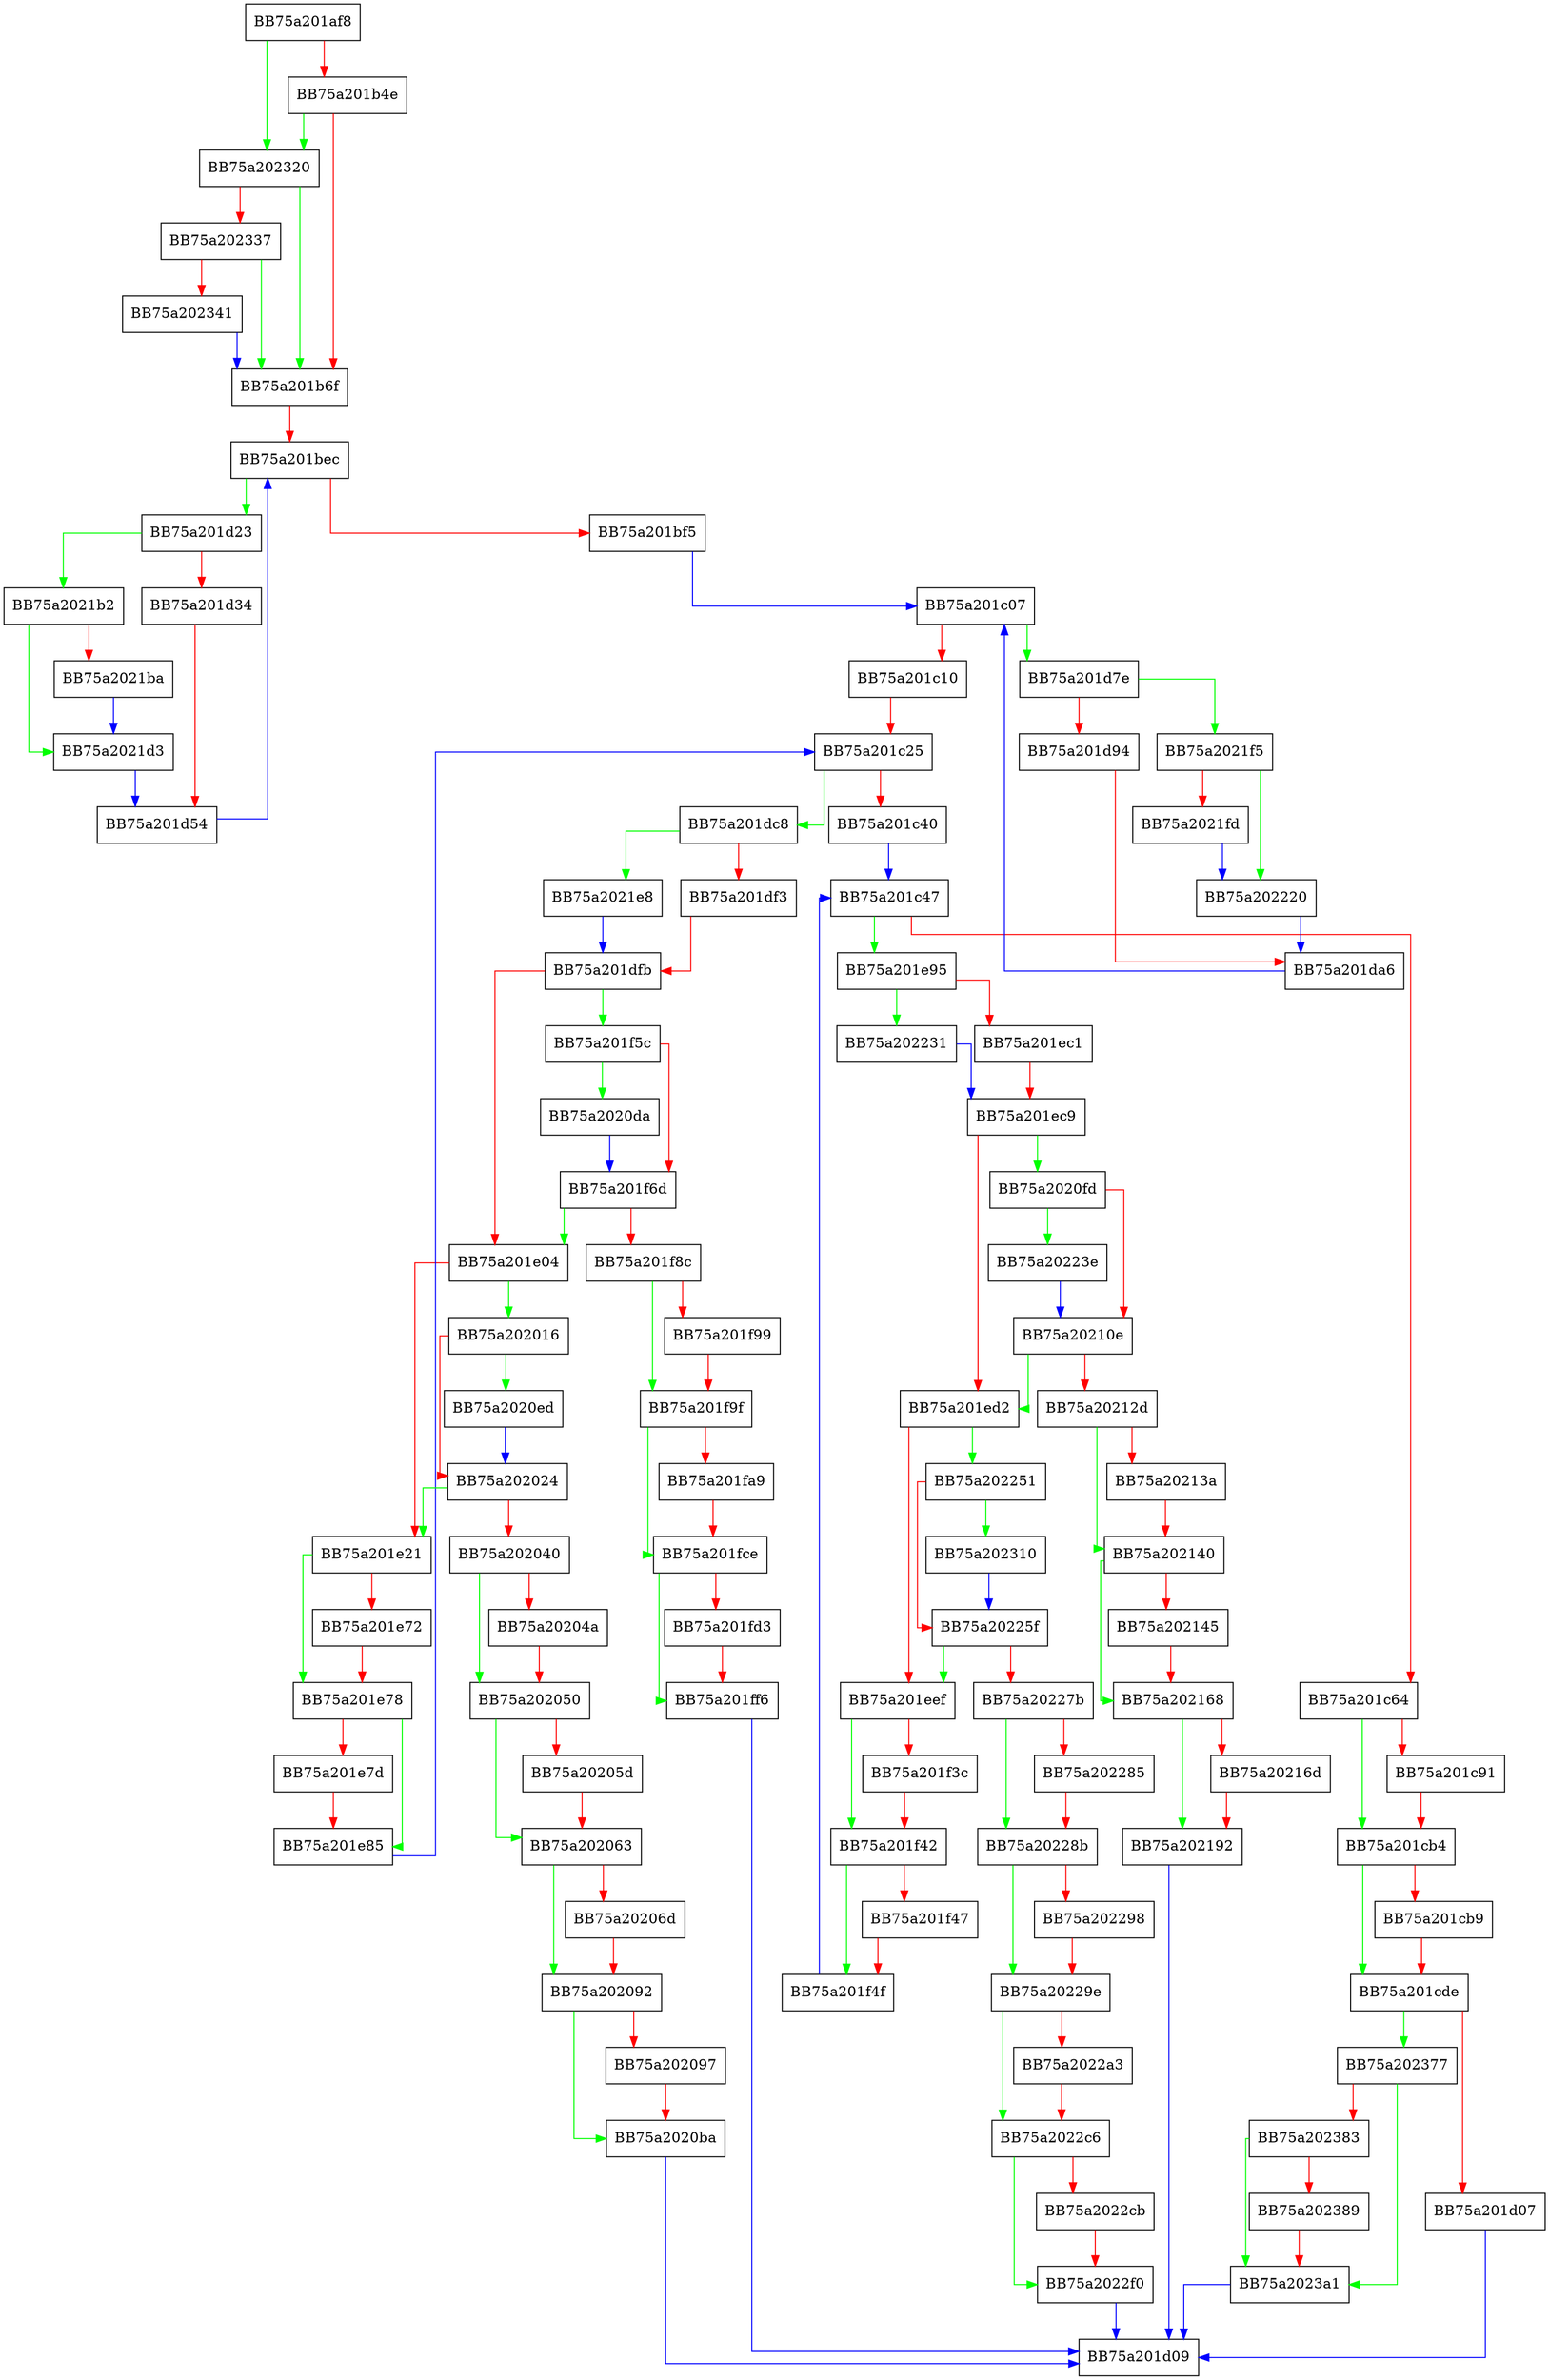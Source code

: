 digraph GetCurrentProcessRelationship {
  node [shape="box"];
  graph [splines=ortho];
  BB75a201af8 -> BB75a202320 [color="green"];
  BB75a201af8 -> BB75a201b4e [color="red"];
  BB75a201b4e -> BB75a202320 [color="green"];
  BB75a201b4e -> BB75a201b6f [color="red"];
  BB75a201b6f -> BB75a201bec [color="red"];
  BB75a201bec -> BB75a201d23 [color="green"];
  BB75a201bec -> BB75a201bf5 [color="red"];
  BB75a201bf5 -> BB75a201c07 [color="blue"];
  BB75a201c07 -> BB75a201d7e [color="green"];
  BB75a201c07 -> BB75a201c10 [color="red"];
  BB75a201c10 -> BB75a201c25 [color="red"];
  BB75a201c25 -> BB75a201dc8 [color="green"];
  BB75a201c25 -> BB75a201c40 [color="red"];
  BB75a201c40 -> BB75a201c47 [color="blue"];
  BB75a201c47 -> BB75a201e95 [color="green"];
  BB75a201c47 -> BB75a201c64 [color="red"];
  BB75a201c64 -> BB75a201cb4 [color="green"];
  BB75a201c64 -> BB75a201c91 [color="red"];
  BB75a201c91 -> BB75a201cb4 [color="red"];
  BB75a201cb4 -> BB75a201cde [color="green"];
  BB75a201cb4 -> BB75a201cb9 [color="red"];
  BB75a201cb9 -> BB75a201cde [color="red"];
  BB75a201cde -> BB75a202377 [color="green"];
  BB75a201cde -> BB75a201d07 [color="red"];
  BB75a201d07 -> BB75a201d09 [color="blue"];
  BB75a201d23 -> BB75a2021b2 [color="green"];
  BB75a201d23 -> BB75a201d34 [color="red"];
  BB75a201d34 -> BB75a201d54 [color="red"];
  BB75a201d54 -> BB75a201bec [color="blue"];
  BB75a201d7e -> BB75a2021f5 [color="green"];
  BB75a201d7e -> BB75a201d94 [color="red"];
  BB75a201d94 -> BB75a201da6 [color="red"];
  BB75a201da6 -> BB75a201c07 [color="blue"];
  BB75a201dc8 -> BB75a2021e8 [color="green"];
  BB75a201dc8 -> BB75a201df3 [color="red"];
  BB75a201df3 -> BB75a201dfb [color="red"];
  BB75a201dfb -> BB75a201f5c [color="green"];
  BB75a201dfb -> BB75a201e04 [color="red"];
  BB75a201e04 -> BB75a202016 [color="green"];
  BB75a201e04 -> BB75a201e21 [color="red"];
  BB75a201e21 -> BB75a201e78 [color="green"];
  BB75a201e21 -> BB75a201e72 [color="red"];
  BB75a201e72 -> BB75a201e78 [color="red"];
  BB75a201e78 -> BB75a201e85 [color="green"];
  BB75a201e78 -> BB75a201e7d [color="red"];
  BB75a201e7d -> BB75a201e85 [color="red"];
  BB75a201e85 -> BB75a201c25 [color="blue"];
  BB75a201e95 -> BB75a202231 [color="green"];
  BB75a201e95 -> BB75a201ec1 [color="red"];
  BB75a201ec1 -> BB75a201ec9 [color="red"];
  BB75a201ec9 -> BB75a2020fd [color="green"];
  BB75a201ec9 -> BB75a201ed2 [color="red"];
  BB75a201ed2 -> BB75a202251 [color="green"];
  BB75a201ed2 -> BB75a201eef [color="red"];
  BB75a201eef -> BB75a201f42 [color="green"];
  BB75a201eef -> BB75a201f3c [color="red"];
  BB75a201f3c -> BB75a201f42 [color="red"];
  BB75a201f42 -> BB75a201f4f [color="green"];
  BB75a201f42 -> BB75a201f47 [color="red"];
  BB75a201f47 -> BB75a201f4f [color="red"];
  BB75a201f4f -> BB75a201c47 [color="blue"];
  BB75a201f5c -> BB75a2020da [color="green"];
  BB75a201f5c -> BB75a201f6d [color="red"];
  BB75a201f6d -> BB75a201e04 [color="green"];
  BB75a201f6d -> BB75a201f8c [color="red"];
  BB75a201f8c -> BB75a201f9f [color="green"];
  BB75a201f8c -> BB75a201f99 [color="red"];
  BB75a201f99 -> BB75a201f9f [color="red"];
  BB75a201f9f -> BB75a201fce [color="green"];
  BB75a201f9f -> BB75a201fa9 [color="red"];
  BB75a201fa9 -> BB75a201fce [color="red"];
  BB75a201fce -> BB75a201ff6 [color="green"];
  BB75a201fce -> BB75a201fd3 [color="red"];
  BB75a201fd3 -> BB75a201ff6 [color="red"];
  BB75a201ff6 -> BB75a201d09 [color="blue"];
  BB75a202016 -> BB75a2020ed [color="green"];
  BB75a202016 -> BB75a202024 [color="red"];
  BB75a202024 -> BB75a201e21 [color="green"];
  BB75a202024 -> BB75a202040 [color="red"];
  BB75a202040 -> BB75a202050 [color="green"];
  BB75a202040 -> BB75a20204a [color="red"];
  BB75a20204a -> BB75a202050 [color="red"];
  BB75a202050 -> BB75a202063 [color="green"];
  BB75a202050 -> BB75a20205d [color="red"];
  BB75a20205d -> BB75a202063 [color="red"];
  BB75a202063 -> BB75a202092 [color="green"];
  BB75a202063 -> BB75a20206d [color="red"];
  BB75a20206d -> BB75a202092 [color="red"];
  BB75a202092 -> BB75a2020ba [color="green"];
  BB75a202092 -> BB75a202097 [color="red"];
  BB75a202097 -> BB75a2020ba [color="red"];
  BB75a2020ba -> BB75a201d09 [color="blue"];
  BB75a2020da -> BB75a201f6d [color="blue"];
  BB75a2020ed -> BB75a202024 [color="blue"];
  BB75a2020fd -> BB75a20223e [color="green"];
  BB75a2020fd -> BB75a20210e [color="red"];
  BB75a20210e -> BB75a201ed2 [color="green"];
  BB75a20210e -> BB75a20212d [color="red"];
  BB75a20212d -> BB75a202140 [color="green"];
  BB75a20212d -> BB75a20213a [color="red"];
  BB75a20213a -> BB75a202140 [color="red"];
  BB75a202140 -> BB75a202168 [color="green"];
  BB75a202140 -> BB75a202145 [color="red"];
  BB75a202145 -> BB75a202168 [color="red"];
  BB75a202168 -> BB75a202192 [color="green"];
  BB75a202168 -> BB75a20216d [color="red"];
  BB75a20216d -> BB75a202192 [color="red"];
  BB75a202192 -> BB75a201d09 [color="blue"];
  BB75a2021b2 -> BB75a2021d3 [color="green"];
  BB75a2021b2 -> BB75a2021ba [color="red"];
  BB75a2021ba -> BB75a2021d3 [color="blue"];
  BB75a2021d3 -> BB75a201d54 [color="blue"];
  BB75a2021e8 -> BB75a201dfb [color="blue"];
  BB75a2021f5 -> BB75a202220 [color="green"];
  BB75a2021f5 -> BB75a2021fd [color="red"];
  BB75a2021fd -> BB75a202220 [color="blue"];
  BB75a202220 -> BB75a201da6 [color="blue"];
  BB75a202231 -> BB75a201ec9 [color="blue"];
  BB75a20223e -> BB75a20210e [color="blue"];
  BB75a202251 -> BB75a202310 [color="green"];
  BB75a202251 -> BB75a20225f [color="red"];
  BB75a20225f -> BB75a201eef [color="green"];
  BB75a20225f -> BB75a20227b [color="red"];
  BB75a20227b -> BB75a20228b [color="green"];
  BB75a20227b -> BB75a202285 [color="red"];
  BB75a202285 -> BB75a20228b [color="red"];
  BB75a20228b -> BB75a20229e [color="green"];
  BB75a20228b -> BB75a202298 [color="red"];
  BB75a202298 -> BB75a20229e [color="red"];
  BB75a20229e -> BB75a2022c6 [color="green"];
  BB75a20229e -> BB75a2022a3 [color="red"];
  BB75a2022a3 -> BB75a2022c6 [color="red"];
  BB75a2022c6 -> BB75a2022f0 [color="green"];
  BB75a2022c6 -> BB75a2022cb [color="red"];
  BB75a2022cb -> BB75a2022f0 [color="red"];
  BB75a2022f0 -> BB75a201d09 [color="blue"];
  BB75a202310 -> BB75a20225f [color="blue"];
  BB75a202320 -> BB75a201b6f [color="green"];
  BB75a202320 -> BB75a202337 [color="red"];
  BB75a202337 -> BB75a201b6f [color="green"];
  BB75a202337 -> BB75a202341 [color="red"];
  BB75a202341 -> BB75a201b6f [color="blue"];
  BB75a202377 -> BB75a2023a1 [color="green"];
  BB75a202377 -> BB75a202383 [color="red"];
  BB75a202383 -> BB75a2023a1 [color="green"];
  BB75a202383 -> BB75a202389 [color="red"];
  BB75a202389 -> BB75a2023a1 [color="red"];
  BB75a2023a1 -> BB75a201d09 [color="blue"];
}